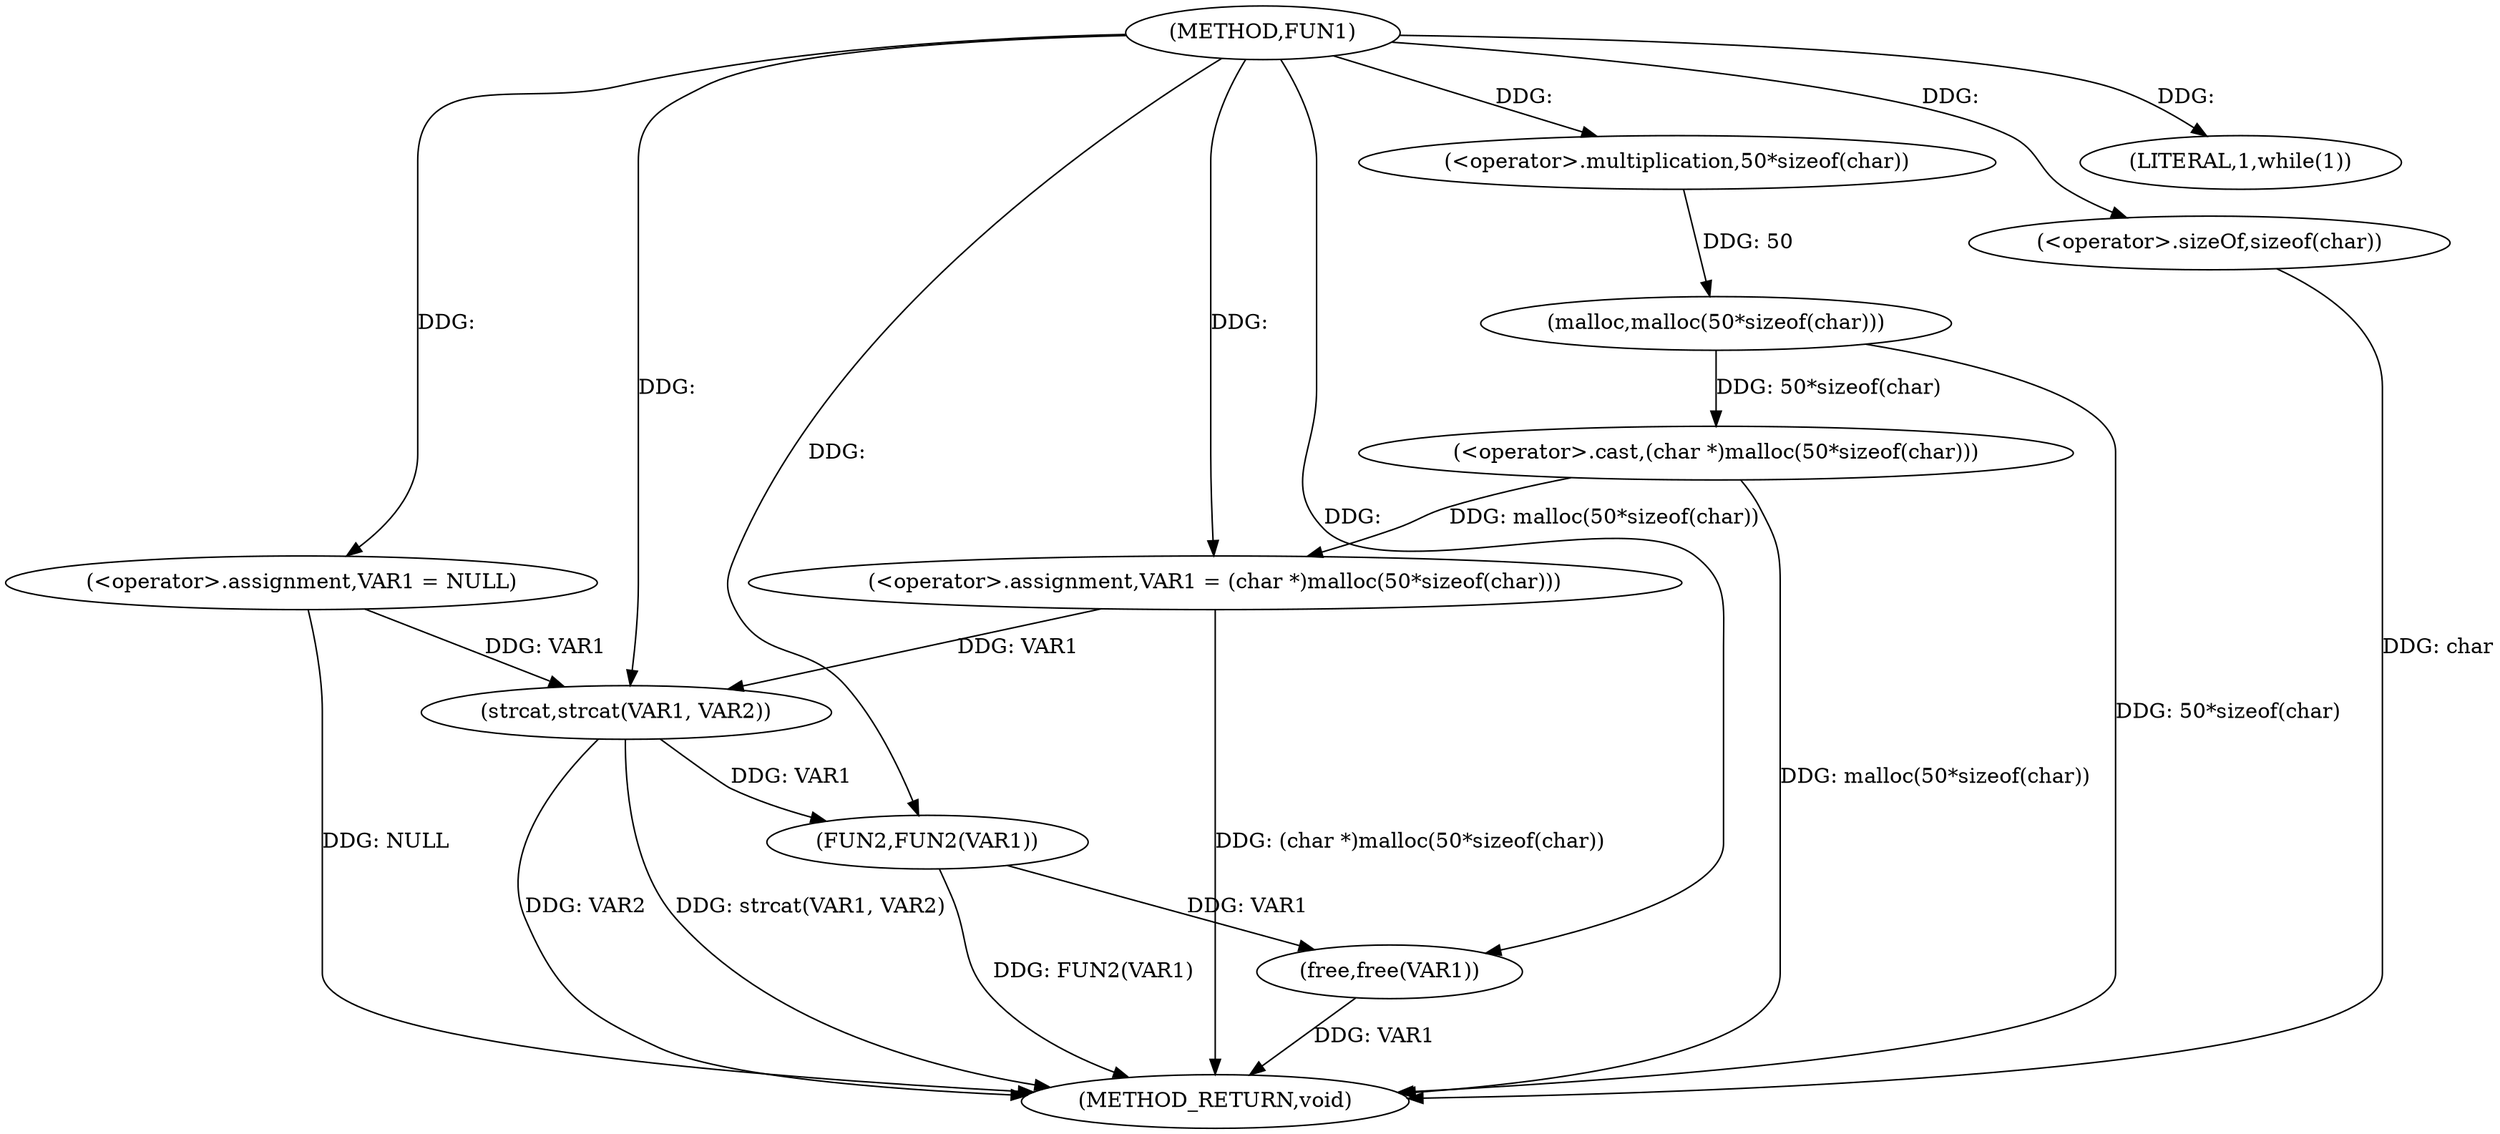 digraph FUN1 {  
"1000100" [label = "(METHOD,FUN1)" ]
"1000128" [label = "(METHOD_RETURN,void)" ]
"1000103" [label = "(<operator>.assignment,VAR1 = NULL)" ]
"1000107" [label = "(LITERAL,1,while(1))" ]
"1000109" [label = "(<operator>.assignment,VAR1 = (char *)malloc(50*sizeof(char)))" ]
"1000111" [label = "(<operator>.cast,(char *)malloc(50*sizeof(char)))" ]
"1000113" [label = "(malloc,malloc(50*sizeof(char)))" ]
"1000114" [label = "(<operator>.multiplication,50*sizeof(char))" ]
"1000116" [label = "(<operator>.sizeOf,sizeof(char))" ]
"1000121" [label = "(strcat,strcat(VAR1, VAR2))" ]
"1000124" [label = "(FUN2,FUN2(VAR1))" ]
"1000126" [label = "(free,free(VAR1))" ]
  "1000116" -> "1000128"  [ label = "DDG: char"] 
  "1000103" -> "1000128"  [ label = "DDG: NULL"] 
  "1000113" -> "1000128"  [ label = "DDG: 50*sizeof(char)"] 
  "1000121" -> "1000128"  [ label = "DDG: VAR2"] 
  "1000121" -> "1000128"  [ label = "DDG: strcat(VAR1, VAR2)"] 
  "1000126" -> "1000128"  [ label = "DDG: VAR1"] 
  "1000111" -> "1000128"  [ label = "DDG: malloc(50*sizeof(char))"] 
  "1000124" -> "1000128"  [ label = "DDG: FUN2(VAR1)"] 
  "1000109" -> "1000128"  [ label = "DDG: (char *)malloc(50*sizeof(char))"] 
  "1000100" -> "1000103"  [ label = "DDG: "] 
  "1000100" -> "1000107"  [ label = "DDG: "] 
  "1000111" -> "1000109"  [ label = "DDG: malloc(50*sizeof(char))"] 
  "1000100" -> "1000109"  [ label = "DDG: "] 
  "1000113" -> "1000111"  [ label = "DDG: 50*sizeof(char)"] 
  "1000114" -> "1000113"  [ label = "DDG: 50"] 
  "1000100" -> "1000114"  [ label = "DDG: "] 
  "1000100" -> "1000116"  [ label = "DDG: "] 
  "1000103" -> "1000121"  [ label = "DDG: VAR1"] 
  "1000109" -> "1000121"  [ label = "DDG: VAR1"] 
  "1000100" -> "1000121"  [ label = "DDG: "] 
  "1000121" -> "1000124"  [ label = "DDG: VAR1"] 
  "1000100" -> "1000124"  [ label = "DDG: "] 
  "1000124" -> "1000126"  [ label = "DDG: VAR1"] 
  "1000100" -> "1000126"  [ label = "DDG: "] 
}
